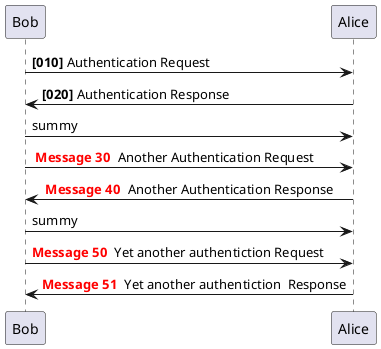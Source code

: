 @startuml ejm13
autonumber 10 10 "<b>[000]"
Bob -> Alice: Authentication Request
Alice -> Bob: Authentication Response

autonumber stop 
Bob -> Alice: summy

autonumber resume "<font color=red><b> Message 0 "
Bob -> Alice: Another Authentication Request
Alice -> Bob: Another Authentication Response

autonumber stop 
Bob -> Alice: summy

autonumber resume 1 "<font color=red><b>Message 0 "
Bob -> Alice: Yet another authentiction Request
Alice -> Bob: Yet another authentiction  Response
